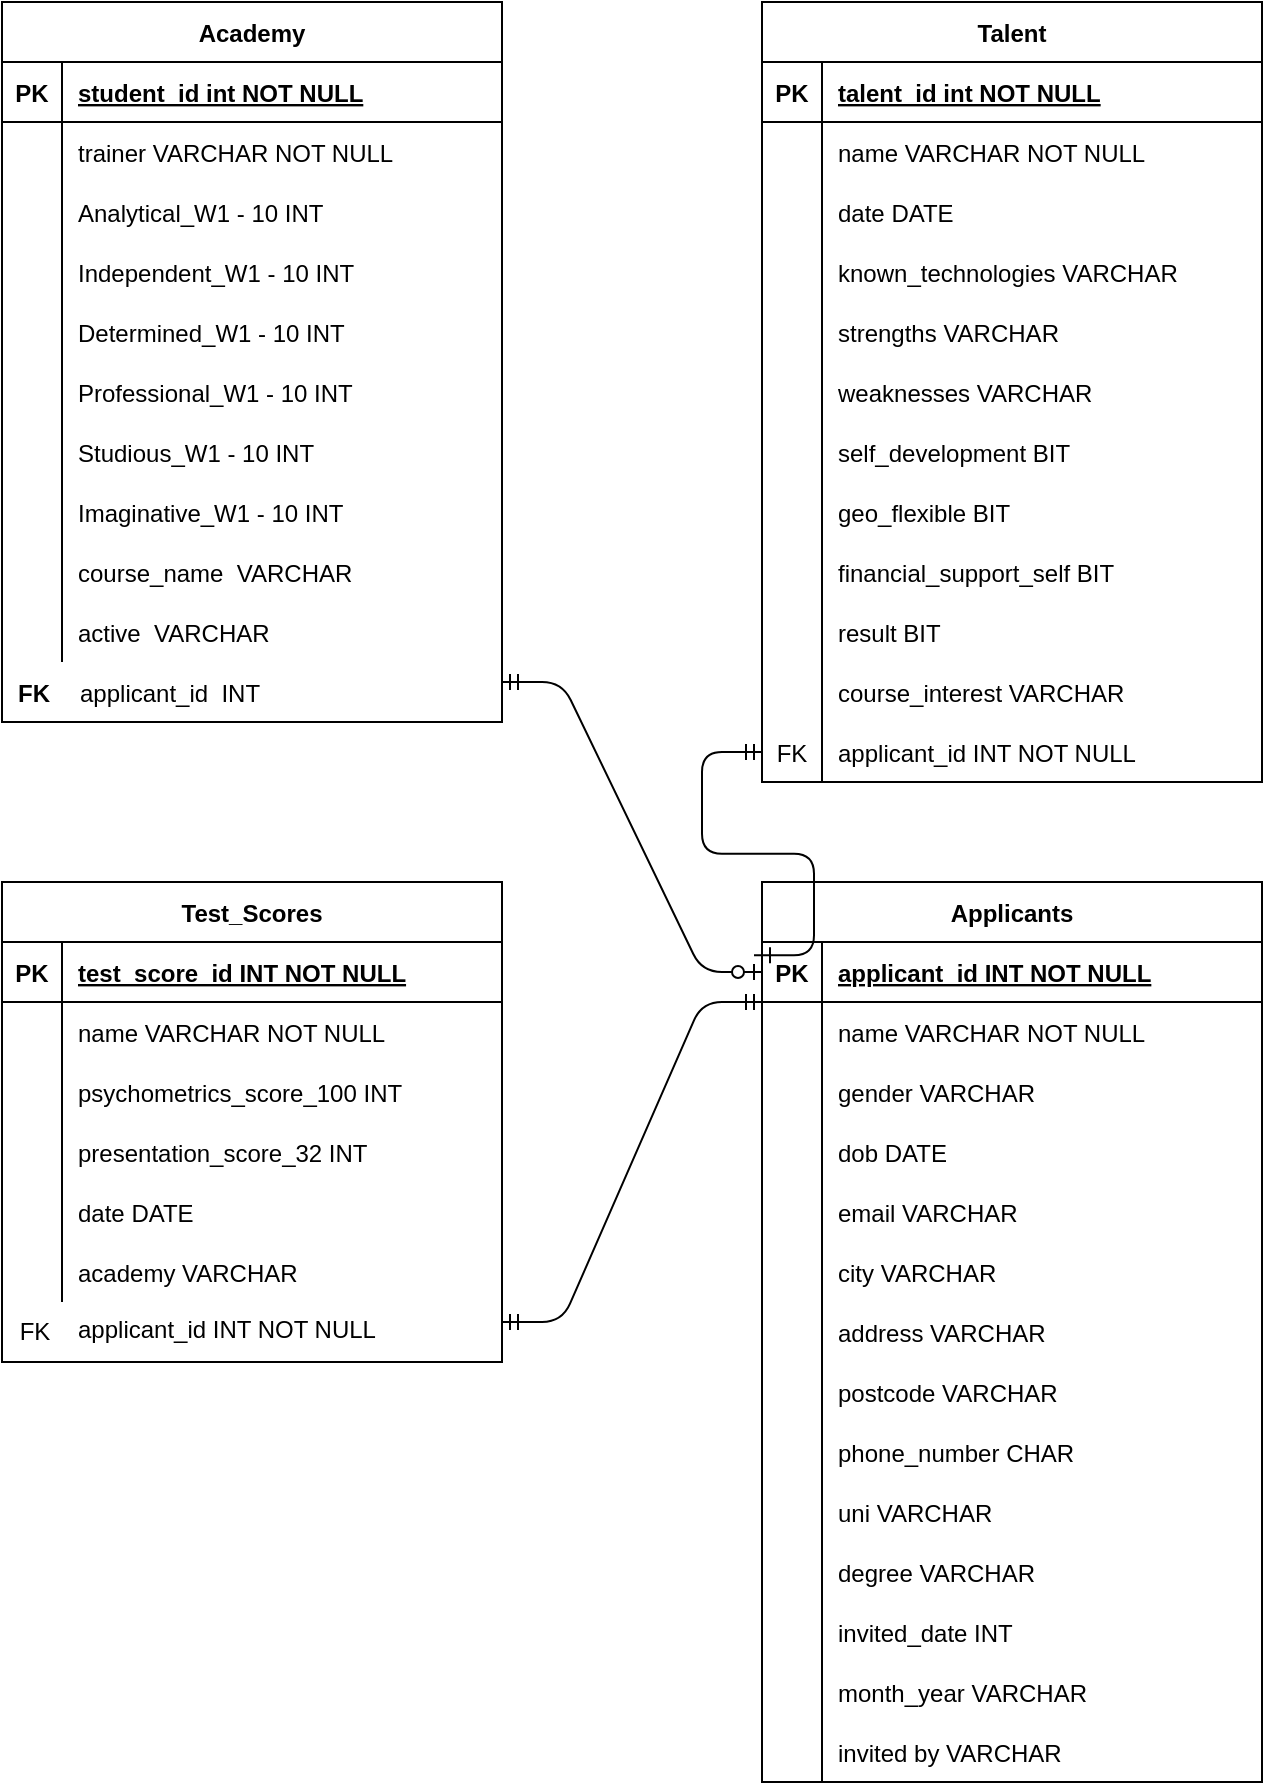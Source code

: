 <mxfile version="14.2.9" type="device"><diagram id="R2lEEEUBdFMjLlhIrx00" name="Page-1"><mxGraphModel dx="1246" dy="685" grid="1" gridSize="10" guides="1" tooltips="1" connect="1" arrows="1" fold="1" page="1" pageScale="1" pageWidth="850" pageHeight="1100" math="0" shadow="0" extFonts="Permanent Marker^https://fonts.googleapis.com/css?family=Permanent+Marker"><root><mxCell id="0"/><mxCell id="1" parent="0"/><mxCell id="CzGZ-TVtWGNqi2K9qK0h-2" value="Academy" style="shape=table;startSize=30;container=1;collapsible=1;childLayout=tableLayout;fixedRows=1;rowLines=0;fontStyle=1;align=center;resizeLast=1;" parent="1" vertex="1"><mxGeometry x="80" y="520" width="250" height="360" as="geometry"/></mxCell><mxCell id="CzGZ-TVtWGNqi2K9qK0h-3" value="" style="shape=partialRectangle;collapsible=0;dropTarget=0;pointerEvents=0;fillColor=none;points=[[0,0.5],[1,0.5]];portConstraint=eastwest;top=0;left=0;right=0;bottom=1;" parent="CzGZ-TVtWGNqi2K9qK0h-2" vertex="1"><mxGeometry y="30" width="250" height="30" as="geometry"/></mxCell><mxCell id="CzGZ-TVtWGNqi2K9qK0h-4" value="PK" style="shape=partialRectangle;overflow=hidden;connectable=0;fillColor=none;top=0;left=0;bottom=0;right=0;fontStyle=1;" parent="CzGZ-TVtWGNqi2K9qK0h-3" vertex="1"><mxGeometry width="30" height="30" as="geometry"/></mxCell><mxCell id="CzGZ-TVtWGNqi2K9qK0h-5" value="student_id int NOT NULL " style="shape=partialRectangle;overflow=hidden;connectable=0;fillColor=none;top=0;left=0;bottom=0;right=0;align=left;spacingLeft=6;fontStyle=5;" parent="CzGZ-TVtWGNqi2K9qK0h-3" vertex="1"><mxGeometry x="30" width="220" height="30" as="geometry"/></mxCell><mxCell id="CzGZ-TVtWGNqi2K9qK0h-9" value="" style="shape=partialRectangle;collapsible=0;dropTarget=0;pointerEvents=0;fillColor=none;points=[[0,0.5],[1,0.5]];portConstraint=eastwest;top=0;left=0;right=0;bottom=0;" parent="CzGZ-TVtWGNqi2K9qK0h-2" vertex="1"><mxGeometry y="60" width="250" height="30" as="geometry"/></mxCell><mxCell id="CzGZ-TVtWGNqi2K9qK0h-10" value="" style="shape=partialRectangle;overflow=hidden;connectable=0;fillColor=none;top=0;left=0;bottom=0;right=0;" parent="CzGZ-TVtWGNqi2K9qK0h-9" vertex="1"><mxGeometry width="30" height="30" as="geometry"/></mxCell><mxCell id="CzGZ-TVtWGNqi2K9qK0h-11" value="trainer VARCHAR NOT NULL" style="shape=partialRectangle;overflow=hidden;connectable=0;fillColor=none;top=0;left=0;bottom=0;right=0;align=left;spacingLeft=6;" parent="CzGZ-TVtWGNqi2K9qK0h-9" vertex="1"><mxGeometry x="30" width="220" height="30" as="geometry"/></mxCell><mxCell id="CzGZ-TVtWGNqi2K9qK0h-12" value="" style="shape=partialRectangle;collapsible=0;dropTarget=0;pointerEvents=0;fillColor=none;points=[[0,0.5],[1,0.5]];portConstraint=eastwest;top=0;left=0;right=0;bottom=0;" parent="CzGZ-TVtWGNqi2K9qK0h-2" vertex="1"><mxGeometry y="90" width="250" height="30" as="geometry"/></mxCell><mxCell id="CzGZ-TVtWGNqi2K9qK0h-13" value="" style="shape=partialRectangle;overflow=hidden;connectable=0;fillColor=none;top=0;left=0;bottom=0;right=0;" parent="CzGZ-TVtWGNqi2K9qK0h-12" vertex="1"><mxGeometry width="30" height="30" as="geometry"/></mxCell><mxCell id="CzGZ-TVtWGNqi2K9qK0h-14" value="Analytical_W1 - 10 INT " style="shape=partialRectangle;overflow=hidden;connectable=0;fillColor=none;top=0;left=0;bottom=0;right=0;align=left;spacingLeft=6;" parent="CzGZ-TVtWGNqi2K9qK0h-12" vertex="1"><mxGeometry x="30" width="220" height="30" as="geometry"/></mxCell><mxCell id="CzGZ-TVtWGNqi2K9qK0h-28" value="" style="shape=partialRectangle;collapsible=0;dropTarget=0;pointerEvents=0;fillColor=none;points=[[0,0.5],[1,0.5]];portConstraint=eastwest;top=0;left=0;right=0;bottom=0;" parent="CzGZ-TVtWGNqi2K9qK0h-2" vertex="1"><mxGeometry y="120" width="250" height="30" as="geometry"/></mxCell><mxCell id="CzGZ-TVtWGNqi2K9qK0h-29" value="" style="shape=partialRectangle;overflow=hidden;connectable=0;fillColor=none;top=0;left=0;bottom=0;right=0;" parent="CzGZ-TVtWGNqi2K9qK0h-28" vertex="1"><mxGeometry width="30" height="30" as="geometry"/></mxCell><mxCell id="CzGZ-TVtWGNqi2K9qK0h-30" value="Independent_W1 - 10 INT " style="shape=partialRectangle;overflow=hidden;connectable=0;fillColor=none;top=0;left=0;bottom=0;right=0;align=left;spacingLeft=6;" parent="CzGZ-TVtWGNqi2K9qK0h-28" vertex="1"><mxGeometry x="30" width="220" height="30" as="geometry"/></mxCell><mxCell id="CzGZ-TVtWGNqi2K9qK0h-31" value="" style="shape=partialRectangle;collapsible=0;dropTarget=0;pointerEvents=0;fillColor=none;points=[[0,0.5],[1,0.5]];portConstraint=eastwest;top=0;left=0;right=0;bottom=0;" parent="CzGZ-TVtWGNqi2K9qK0h-2" vertex="1"><mxGeometry y="150" width="250" height="30" as="geometry"/></mxCell><mxCell id="CzGZ-TVtWGNqi2K9qK0h-32" value="" style="shape=partialRectangle;overflow=hidden;connectable=0;fillColor=none;top=0;left=0;bottom=0;right=0;" parent="CzGZ-TVtWGNqi2K9qK0h-31" vertex="1"><mxGeometry width="30" height="30" as="geometry"/></mxCell><mxCell id="CzGZ-TVtWGNqi2K9qK0h-33" value="Determined_W1 - 10 INT " style="shape=partialRectangle;overflow=hidden;connectable=0;fillColor=none;top=0;left=0;bottom=0;right=0;align=left;spacingLeft=6;" parent="CzGZ-TVtWGNqi2K9qK0h-31" vertex="1"><mxGeometry x="30" width="220" height="30" as="geometry"/></mxCell><mxCell id="CzGZ-TVtWGNqi2K9qK0h-34" value="" style="shape=partialRectangle;collapsible=0;dropTarget=0;pointerEvents=0;fillColor=none;points=[[0,0.5],[1,0.5]];portConstraint=eastwest;top=0;left=0;right=0;bottom=0;" parent="CzGZ-TVtWGNqi2K9qK0h-2" vertex="1"><mxGeometry y="180" width="250" height="30" as="geometry"/></mxCell><mxCell id="CzGZ-TVtWGNqi2K9qK0h-35" value="" style="shape=partialRectangle;overflow=hidden;connectable=0;fillColor=none;top=0;left=0;bottom=0;right=0;" parent="CzGZ-TVtWGNqi2K9qK0h-34" vertex="1"><mxGeometry width="30" height="30" as="geometry"/></mxCell><mxCell id="CzGZ-TVtWGNqi2K9qK0h-36" value="Professional_W1 - 10 INT " style="shape=partialRectangle;overflow=hidden;connectable=0;fillColor=none;top=0;left=0;bottom=0;right=0;align=left;spacingLeft=6;" parent="CzGZ-TVtWGNqi2K9qK0h-34" vertex="1"><mxGeometry x="30" width="220" height="30" as="geometry"/></mxCell><mxCell id="CzGZ-TVtWGNqi2K9qK0h-37" value="" style="shape=partialRectangle;collapsible=0;dropTarget=0;pointerEvents=0;fillColor=none;points=[[0,0.5],[1,0.5]];portConstraint=eastwest;top=0;left=0;right=0;bottom=0;" parent="CzGZ-TVtWGNqi2K9qK0h-2" vertex="1"><mxGeometry y="210" width="250" height="30" as="geometry"/></mxCell><mxCell id="CzGZ-TVtWGNqi2K9qK0h-38" value="" style="shape=partialRectangle;overflow=hidden;connectable=0;fillColor=none;top=0;left=0;bottom=0;right=0;" parent="CzGZ-TVtWGNqi2K9qK0h-37" vertex="1"><mxGeometry width="30" height="30" as="geometry"/></mxCell><mxCell id="CzGZ-TVtWGNqi2K9qK0h-39" value="Studious_W1 - 10 INT " style="shape=partialRectangle;overflow=hidden;connectable=0;fillColor=none;top=0;left=0;bottom=0;right=0;align=left;spacingLeft=6;" parent="CzGZ-TVtWGNqi2K9qK0h-37" vertex="1"><mxGeometry x="30" width="220" height="30" as="geometry"/></mxCell><mxCell id="CzGZ-TVtWGNqi2K9qK0h-40" value="" style="shape=partialRectangle;collapsible=0;dropTarget=0;pointerEvents=0;fillColor=none;points=[[0,0.5],[1,0.5]];portConstraint=eastwest;top=0;left=0;right=0;bottom=0;" parent="CzGZ-TVtWGNqi2K9qK0h-2" vertex="1"><mxGeometry y="240" width="250" height="30" as="geometry"/></mxCell><mxCell id="CzGZ-TVtWGNqi2K9qK0h-41" value="" style="shape=partialRectangle;overflow=hidden;connectable=0;fillColor=none;top=0;left=0;bottom=0;right=0;" parent="CzGZ-TVtWGNqi2K9qK0h-40" vertex="1"><mxGeometry width="30" height="30" as="geometry"/></mxCell><mxCell id="CzGZ-TVtWGNqi2K9qK0h-42" value="Imaginative_W1 - 10 INT " style="shape=partialRectangle;overflow=hidden;connectable=0;fillColor=none;top=0;left=0;bottom=0;right=0;align=left;spacingLeft=6;" parent="CzGZ-TVtWGNqi2K9qK0h-40" vertex="1"><mxGeometry x="30" width="220" height="30" as="geometry"/></mxCell><mxCell id="CzGZ-TVtWGNqi2K9qK0h-43" value="" style="shape=partialRectangle;collapsible=0;dropTarget=0;pointerEvents=0;fillColor=none;points=[[0,0.5],[1,0.5]];portConstraint=eastwest;top=0;left=0;right=0;bottom=0;" parent="CzGZ-TVtWGNqi2K9qK0h-2" vertex="1"><mxGeometry y="270" width="250" height="30" as="geometry"/></mxCell><mxCell id="CzGZ-TVtWGNqi2K9qK0h-44" value="" style="shape=partialRectangle;overflow=hidden;connectable=0;fillColor=none;top=0;left=0;bottom=0;right=0;" parent="CzGZ-TVtWGNqi2K9qK0h-43" vertex="1"><mxGeometry width="30" height="30" as="geometry"/></mxCell><mxCell id="CzGZ-TVtWGNqi2K9qK0h-45" value="course_name  VARCHAR" style="shape=partialRectangle;overflow=hidden;connectable=0;fillColor=none;top=0;left=0;bottom=0;right=0;align=left;spacingLeft=6;" parent="CzGZ-TVtWGNqi2K9qK0h-43" vertex="1"><mxGeometry x="30" width="220" height="30" as="geometry"/></mxCell><mxCell id="CzGZ-TVtWGNqi2K9qK0h-82" value="" style="shape=partialRectangle;collapsible=0;dropTarget=0;pointerEvents=0;fillColor=none;points=[[0,0.5],[1,0.5]];portConstraint=eastwest;top=0;left=0;right=0;bottom=0;" parent="CzGZ-TVtWGNqi2K9qK0h-2" vertex="1"><mxGeometry y="300" width="250" height="30" as="geometry"/></mxCell><mxCell id="CzGZ-TVtWGNqi2K9qK0h-83" value="" style="shape=partialRectangle;overflow=hidden;connectable=0;fillColor=none;top=0;left=0;bottom=0;right=0;" parent="CzGZ-TVtWGNqi2K9qK0h-82" vertex="1"><mxGeometry width="30" height="30" as="geometry"/></mxCell><mxCell id="CzGZ-TVtWGNqi2K9qK0h-84" value="" style="shape=partialRectangle;overflow=hidden;connectable=0;fillColor=none;top=0;left=0;bottom=0;right=0;align=left;spacingLeft=6;" parent="CzGZ-TVtWGNqi2K9qK0h-82" vertex="1"><mxGeometry x="30" width="220" height="30" as="geometry"/></mxCell><mxCell id="CzGZ-TVtWGNqi2K9qK0h-100" value="Talent" style="shape=table;startSize=30;container=1;collapsible=1;childLayout=tableLayout;fixedRows=1;rowLines=0;fontStyle=1;align=center;resizeLast=1;" parent="1" vertex="1"><mxGeometry x="460" y="520" width="250" height="390" as="geometry"/></mxCell><mxCell id="CzGZ-TVtWGNqi2K9qK0h-101" value="" style="shape=partialRectangle;collapsible=0;dropTarget=0;pointerEvents=0;fillColor=none;points=[[0,0.5],[1,0.5]];portConstraint=eastwest;top=0;left=0;right=0;bottom=1;" parent="CzGZ-TVtWGNqi2K9qK0h-100" vertex="1"><mxGeometry y="30" width="250" height="30" as="geometry"/></mxCell><mxCell id="CzGZ-TVtWGNqi2K9qK0h-102" value="PK" style="shape=partialRectangle;overflow=hidden;connectable=0;fillColor=none;top=0;left=0;bottom=0;right=0;fontStyle=1;" parent="CzGZ-TVtWGNqi2K9qK0h-101" vertex="1"><mxGeometry width="30" height="30" as="geometry"/></mxCell><mxCell id="CzGZ-TVtWGNqi2K9qK0h-103" value="talent_id int NOT NULL " style="shape=partialRectangle;overflow=hidden;connectable=0;fillColor=none;top=0;left=0;bottom=0;right=0;align=left;spacingLeft=6;fontStyle=5;" parent="CzGZ-TVtWGNqi2K9qK0h-101" vertex="1"><mxGeometry x="30" width="220" height="30" as="geometry"/></mxCell><mxCell id="CzGZ-TVtWGNqi2K9qK0h-104" value="" style="shape=partialRectangle;collapsible=0;dropTarget=0;pointerEvents=0;fillColor=none;points=[[0,0.5],[1,0.5]];portConstraint=eastwest;top=0;left=0;right=0;bottom=0;" parent="CzGZ-TVtWGNqi2K9qK0h-100" vertex="1"><mxGeometry y="60" width="250" height="30" as="geometry"/></mxCell><mxCell id="CzGZ-TVtWGNqi2K9qK0h-105" value="" style="shape=partialRectangle;overflow=hidden;connectable=0;fillColor=none;top=0;left=0;bottom=0;right=0;" parent="CzGZ-TVtWGNqi2K9qK0h-104" vertex="1"><mxGeometry width="30" height="30" as="geometry"/></mxCell><mxCell id="CzGZ-TVtWGNqi2K9qK0h-106" value="name VARCHAR NOT NULL" style="shape=partialRectangle;overflow=hidden;connectable=0;fillColor=none;top=0;left=0;bottom=0;right=0;align=left;spacingLeft=6;" parent="CzGZ-TVtWGNqi2K9qK0h-104" vertex="1"><mxGeometry x="30" width="220" height="30" as="geometry"/></mxCell><mxCell id="CzGZ-TVtWGNqi2K9qK0h-107" value="" style="shape=partialRectangle;collapsible=0;dropTarget=0;pointerEvents=0;fillColor=none;points=[[0,0.5],[1,0.5]];portConstraint=eastwest;top=0;left=0;right=0;bottom=0;" parent="CzGZ-TVtWGNqi2K9qK0h-100" vertex="1"><mxGeometry y="90" width="250" height="30" as="geometry"/></mxCell><mxCell id="CzGZ-TVtWGNqi2K9qK0h-108" value="" style="shape=partialRectangle;overflow=hidden;connectable=0;fillColor=none;top=0;left=0;bottom=0;right=0;" parent="CzGZ-TVtWGNqi2K9qK0h-107" vertex="1"><mxGeometry width="30" height="30" as="geometry"/></mxCell><mxCell id="CzGZ-TVtWGNqi2K9qK0h-109" value="date DATE" style="shape=partialRectangle;overflow=hidden;connectable=0;fillColor=none;top=0;left=0;bottom=0;right=0;align=left;spacingLeft=6;" parent="CzGZ-TVtWGNqi2K9qK0h-107" vertex="1"><mxGeometry x="30" width="220" height="30" as="geometry"/></mxCell><mxCell id="CzGZ-TVtWGNqi2K9qK0h-110" value="" style="shape=partialRectangle;collapsible=0;dropTarget=0;pointerEvents=0;fillColor=none;points=[[0,0.5],[1,0.5]];portConstraint=eastwest;top=0;left=0;right=0;bottom=0;" parent="CzGZ-TVtWGNqi2K9qK0h-100" vertex="1"><mxGeometry y="120" width="250" height="30" as="geometry"/></mxCell><mxCell id="CzGZ-TVtWGNqi2K9qK0h-111" value="" style="shape=partialRectangle;overflow=hidden;connectable=0;fillColor=none;top=0;left=0;bottom=0;right=0;" parent="CzGZ-TVtWGNqi2K9qK0h-110" vertex="1"><mxGeometry width="30" height="30" as="geometry"/></mxCell><mxCell id="CzGZ-TVtWGNqi2K9qK0h-112" value="known_technologies VARCHAR" style="shape=partialRectangle;overflow=hidden;connectable=0;fillColor=none;top=0;left=0;bottom=0;right=0;align=left;spacingLeft=6;" parent="CzGZ-TVtWGNqi2K9qK0h-110" vertex="1"><mxGeometry x="30" width="220" height="30" as="geometry"/></mxCell><mxCell id="CzGZ-TVtWGNqi2K9qK0h-113" value="" style="shape=partialRectangle;collapsible=0;dropTarget=0;pointerEvents=0;fillColor=none;points=[[0,0.5],[1,0.5]];portConstraint=eastwest;top=0;left=0;right=0;bottom=0;" parent="CzGZ-TVtWGNqi2K9qK0h-100" vertex="1"><mxGeometry y="150" width="250" height="30" as="geometry"/></mxCell><mxCell id="CzGZ-TVtWGNqi2K9qK0h-114" value="" style="shape=partialRectangle;overflow=hidden;connectable=0;fillColor=none;top=0;left=0;bottom=0;right=0;" parent="CzGZ-TVtWGNqi2K9qK0h-113" vertex="1"><mxGeometry width="30" height="30" as="geometry"/></mxCell><mxCell id="CzGZ-TVtWGNqi2K9qK0h-115" value="strengths VARCHAR" style="shape=partialRectangle;overflow=hidden;connectable=0;fillColor=none;top=0;left=0;bottom=0;right=0;align=left;spacingLeft=6;" parent="CzGZ-TVtWGNqi2K9qK0h-113" vertex="1"><mxGeometry x="30" width="220" height="30" as="geometry"/></mxCell><mxCell id="CzGZ-TVtWGNqi2K9qK0h-116" value="" style="shape=partialRectangle;collapsible=0;dropTarget=0;pointerEvents=0;fillColor=none;points=[[0,0.5],[1,0.5]];portConstraint=eastwest;top=0;left=0;right=0;bottom=0;" parent="CzGZ-TVtWGNqi2K9qK0h-100" vertex="1"><mxGeometry y="180" width="250" height="30" as="geometry"/></mxCell><mxCell id="CzGZ-TVtWGNqi2K9qK0h-117" value="" style="shape=partialRectangle;overflow=hidden;connectable=0;fillColor=none;top=0;left=0;bottom=0;right=0;" parent="CzGZ-TVtWGNqi2K9qK0h-116" vertex="1"><mxGeometry width="30" height="30" as="geometry"/></mxCell><mxCell id="CzGZ-TVtWGNqi2K9qK0h-118" value="weaknesses VARCHAR" style="shape=partialRectangle;overflow=hidden;connectable=0;fillColor=none;top=0;left=0;bottom=0;right=0;align=left;spacingLeft=6;" parent="CzGZ-TVtWGNqi2K9qK0h-116" vertex="1"><mxGeometry x="30" width="220" height="30" as="geometry"/></mxCell><mxCell id="CzGZ-TVtWGNqi2K9qK0h-119" value="" style="shape=partialRectangle;collapsible=0;dropTarget=0;pointerEvents=0;fillColor=none;points=[[0,0.5],[1,0.5]];portConstraint=eastwest;top=0;left=0;right=0;bottom=0;" parent="CzGZ-TVtWGNqi2K9qK0h-100" vertex="1"><mxGeometry y="210" width="250" height="30" as="geometry"/></mxCell><mxCell id="CzGZ-TVtWGNqi2K9qK0h-120" value="" style="shape=partialRectangle;overflow=hidden;connectable=0;fillColor=none;top=0;left=0;bottom=0;right=0;" parent="CzGZ-TVtWGNqi2K9qK0h-119" vertex="1"><mxGeometry width="30" height="30" as="geometry"/></mxCell><mxCell id="CzGZ-TVtWGNqi2K9qK0h-121" value="self_development BIT" style="shape=partialRectangle;overflow=hidden;connectable=0;fillColor=none;top=0;left=0;bottom=0;right=0;align=left;spacingLeft=6;" parent="CzGZ-TVtWGNqi2K9qK0h-119" vertex="1"><mxGeometry x="30" width="220" height="30" as="geometry"/></mxCell><mxCell id="CzGZ-TVtWGNqi2K9qK0h-122" value="" style="shape=partialRectangle;collapsible=0;dropTarget=0;pointerEvents=0;fillColor=none;points=[[0,0.5],[1,0.5]];portConstraint=eastwest;top=0;left=0;right=0;bottom=0;" parent="CzGZ-TVtWGNqi2K9qK0h-100" vertex="1"><mxGeometry y="240" width="250" height="30" as="geometry"/></mxCell><mxCell id="CzGZ-TVtWGNqi2K9qK0h-123" value="" style="shape=partialRectangle;overflow=hidden;connectable=0;fillColor=none;top=0;left=0;bottom=0;right=0;" parent="CzGZ-TVtWGNqi2K9qK0h-122" vertex="1"><mxGeometry width="30" height="30" as="geometry"/></mxCell><mxCell id="CzGZ-TVtWGNqi2K9qK0h-124" value="geo_flexible BIT" style="shape=partialRectangle;overflow=hidden;connectable=0;fillColor=none;top=0;left=0;bottom=0;right=0;align=left;spacingLeft=6;" parent="CzGZ-TVtWGNqi2K9qK0h-122" vertex="1"><mxGeometry x="30" width="220" height="30" as="geometry"/></mxCell><mxCell id="CzGZ-TVtWGNqi2K9qK0h-125" value="" style="shape=partialRectangle;collapsible=0;dropTarget=0;pointerEvents=0;fillColor=none;points=[[0,0.5],[1,0.5]];portConstraint=eastwest;top=0;left=0;right=0;bottom=0;" parent="CzGZ-TVtWGNqi2K9qK0h-100" vertex="1"><mxGeometry y="270" width="250" height="30" as="geometry"/></mxCell><mxCell id="CzGZ-TVtWGNqi2K9qK0h-126" value="" style="shape=partialRectangle;overflow=hidden;connectable=0;fillColor=none;top=0;left=0;bottom=0;right=0;" parent="CzGZ-TVtWGNqi2K9qK0h-125" vertex="1"><mxGeometry width="30" height="30" as="geometry"/></mxCell><mxCell id="CzGZ-TVtWGNqi2K9qK0h-127" value="financial_support_self BIT" style="shape=partialRectangle;overflow=hidden;connectable=0;fillColor=none;top=0;left=0;bottom=0;right=0;align=left;spacingLeft=6;" parent="CzGZ-TVtWGNqi2K9qK0h-125" vertex="1"><mxGeometry x="30" width="220" height="30" as="geometry"/></mxCell><mxCell id="CzGZ-TVtWGNqi2K9qK0h-128" value="" style="shape=partialRectangle;collapsible=0;dropTarget=0;pointerEvents=0;fillColor=none;points=[[0,0.5],[1,0.5]];portConstraint=eastwest;top=0;left=0;right=0;bottom=0;" parent="CzGZ-TVtWGNqi2K9qK0h-100" vertex="1"><mxGeometry y="300" width="250" height="30" as="geometry"/></mxCell><mxCell id="CzGZ-TVtWGNqi2K9qK0h-129" value="" style="shape=partialRectangle;overflow=hidden;connectable=0;fillColor=none;top=0;left=0;bottom=0;right=0;" parent="CzGZ-TVtWGNqi2K9qK0h-128" vertex="1"><mxGeometry width="30" height="30" as="geometry"/></mxCell><mxCell id="CzGZ-TVtWGNqi2K9qK0h-130" value="result BIT" style="shape=partialRectangle;overflow=hidden;connectable=0;fillColor=none;top=0;left=0;bottom=0;right=0;align=left;spacingLeft=6;" parent="CzGZ-TVtWGNqi2K9qK0h-128" vertex="1"><mxGeometry x="30" width="220" height="30" as="geometry"/></mxCell><mxCell id="CzGZ-TVtWGNqi2K9qK0h-131" value="" style="shape=partialRectangle;collapsible=0;dropTarget=0;pointerEvents=0;fillColor=none;points=[[0,0.5],[1,0.5]];portConstraint=eastwest;top=0;left=0;right=0;bottom=0;" parent="CzGZ-TVtWGNqi2K9qK0h-100" vertex="1"><mxGeometry y="330" width="250" height="30" as="geometry"/></mxCell><mxCell id="CzGZ-TVtWGNqi2K9qK0h-132" value="" style="shape=partialRectangle;overflow=hidden;connectable=0;fillColor=none;top=0;left=0;bottom=0;right=0;" parent="CzGZ-TVtWGNqi2K9qK0h-131" vertex="1"><mxGeometry width="30" height="30" as="geometry"/></mxCell><mxCell id="CzGZ-TVtWGNqi2K9qK0h-133" value="course_interest VARCHAR" style="shape=partialRectangle;overflow=hidden;connectable=0;fillColor=none;top=0;left=0;bottom=0;right=0;align=left;spacingLeft=6;" parent="CzGZ-TVtWGNqi2K9qK0h-131" vertex="1"><mxGeometry x="30" width="220" height="30" as="geometry"/></mxCell><mxCell id="CzGZ-TVtWGNqi2K9qK0h-134" value="" style="shape=partialRectangle;collapsible=0;dropTarget=0;pointerEvents=0;fillColor=none;points=[[0,0.5],[1,0.5]];portConstraint=eastwest;top=0;left=0;right=0;bottom=0;" parent="CzGZ-TVtWGNqi2K9qK0h-100" vertex="1"><mxGeometry y="360" width="250" height="30" as="geometry"/></mxCell><mxCell id="CzGZ-TVtWGNqi2K9qK0h-135" value="FK" style="shape=partialRectangle;overflow=hidden;connectable=0;fillColor=none;top=0;left=0;bottom=0;right=0;" parent="CzGZ-TVtWGNqi2K9qK0h-134" vertex="1"><mxGeometry width="30" height="30" as="geometry"/></mxCell><mxCell id="CzGZ-TVtWGNqi2K9qK0h-136" value="applicant_id INT NOT NULL" style="shape=partialRectangle;overflow=hidden;connectable=0;fillColor=none;top=0;left=0;bottom=0;right=0;align=left;spacingLeft=6;" parent="CzGZ-TVtWGNqi2K9qK0h-134" vertex="1"><mxGeometry x="30" width="220" height="30" as="geometry"/></mxCell><mxCell id="CzGZ-TVtWGNqi2K9qK0h-288" value="" style="edgeStyle=entityRelationEdgeStyle;fontSize=12;html=1;endArrow=ERzeroToOne;startArrow=ERmandOne;entryX=0;entryY=0.5;entryDx=0;entryDy=0;" parent="1" target="tJESu0Mz9xj6QvoyU_Xe-2" edge="1"><mxGeometry width="100" height="100" relative="1" as="geometry"><mxPoint x="330" y="860" as="sourcePoint"/><mxPoint x="450" y="570" as="targetPoint"/></mxGeometry></mxCell><mxCell id="tJESu0Mz9xj6QvoyU_Xe-1" value="Applicants" style="shape=table;startSize=30;container=1;collapsible=1;childLayout=tableLayout;fixedRows=1;rowLines=0;fontStyle=1;align=center;resizeLast=1;" parent="1" vertex="1"><mxGeometry x="460" y="960" width="250" height="450" as="geometry"/></mxCell><mxCell id="tJESu0Mz9xj6QvoyU_Xe-2" value="" style="shape=partialRectangle;collapsible=0;dropTarget=0;pointerEvents=0;fillColor=none;points=[[0,0.5],[1,0.5]];portConstraint=eastwest;top=0;left=0;right=0;bottom=1;" parent="tJESu0Mz9xj6QvoyU_Xe-1" vertex="1"><mxGeometry y="30" width="250" height="30" as="geometry"/></mxCell><mxCell id="tJESu0Mz9xj6QvoyU_Xe-3" value="PK" style="shape=partialRectangle;overflow=hidden;connectable=0;fillColor=none;top=0;left=0;bottom=0;right=0;fontStyle=1;" parent="tJESu0Mz9xj6QvoyU_Xe-2" vertex="1"><mxGeometry width="30" height="30" as="geometry"/></mxCell><mxCell id="tJESu0Mz9xj6QvoyU_Xe-4" value="applicant_id INT NOT NULL " style="shape=partialRectangle;overflow=hidden;connectable=0;fillColor=none;top=0;left=0;bottom=0;right=0;align=left;spacingLeft=6;fontStyle=5;" parent="tJESu0Mz9xj6QvoyU_Xe-2" vertex="1"><mxGeometry x="30" width="220" height="30" as="geometry"/></mxCell><mxCell id="tJESu0Mz9xj6QvoyU_Xe-5" value="" style="shape=partialRectangle;collapsible=0;dropTarget=0;pointerEvents=0;fillColor=none;points=[[0,0.5],[1,0.5]];portConstraint=eastwest;top=0;left=0;right=0;bottom=0;" parent="tJESu0Mz9xj6QvoyU_Xe-1" vertex="1"><mxGeometry y="60" width="250" height="30" as="geometry"/></mxCell><mxCell id="tJESu0Mz9xj6QvoyU_Xe-6" value="" style="shape=partialRectangle;overflow=hidden;connectable=0;fillColor=none;top=0;left=0;bottom=0;right=0;" parent="tJESu0Mz9xj6QvoyU_Xe-5" vertex="1"><mxGeometry width="30" height="30" as="geometry"/></mxCell><mxCell id="tJESu0Mz9xj6QvoyU_Xe-7" value="name VARCHAR NOT NULL" style="shape=partialRectangle;overflow=hidden;connectable=0;fillColor=none;top=0;left=0;bottom=0;right=0;align=left;spacingLeft=6;" parent="tJESu0Mz9xj6QvoyU_Xe-5" vertex="1"><mxGeometry x="30" width="220" height="30" as="geometry"/></mxCell><mxCell id="tJESu0Mz9xj6QvoyU_Xe-8" value="" style="shape=partialRectangle;collapsible=0;dropTarget=0;pointerEvents=0;fillColor=none;points=[[0,0.5],[1,0.5]];portConstraint=eastwest;top=0;left=0;right=0;bottom=0;" parent="tJESu0Mz9xj6QvoyU_Xe-1" vertex="1"><mxGeometry y="90" width="250" height="30" as="geometry"/></mxCell><mxCell id="tJESu0Mz9xj6QvoyU_Xe-9" value="" style="shape=partialRectangle;overflow=hidden;connectable=0;fillColor=none;top=0;left=0;bottom=0;right=0;" parent="tJESu0Mz9xj6QvoyU_Xe-8" vertex="1"><mxGeometry width="30" height="30" as="geometry"/></mxCell><mxCell id="tJESu0Mz9xj6QvoyU_Xe-10" value="gender VARCHAR" style="shape=partialRectangle;overflow=hidden;connectable=0;fillColor=none;top=0;left=0;bottom=0;right=0;align=left;spacingLeft=6;" parent="tJESu0Mz9xj6QvoyU_Xe-8" vertex="1"><mxGeometry x="30" width="220" height="30" as="geometry"/></mxCell><mxCell id="tJESu0Mz9xj6QvoyU_Xe-11" value="" style="shape=partialRectangle;collapsible=0;dropTarget=0;pointerEvents=0;fillColor=none;points=[[0,0.5],[1,0.5]];portConstraint=eastwest;top=0;left=0;right=0;bottom=0;" parent="tJESu0Mz9xj6QvoyU_Xe-1" vertex="1"><mxGeometry y="120" width="250" height="30" as="geometry"/></mxCell><mxCell id="tJESu0Mz9xj6QvoyU_Xe-12" value="" style="shape=partialRectangle;overflow=hidden;connectable=0;fillColor=none;top=0;left=0;bottom=0;right=0;" parent="tJESu0Mz9xj6QvoyU_Xe-11" vertex="1"><mxGeometry width="30" height="30" as="geometry"/></mxCell><mxCell id="tJESu0Mz9xj6QvoyU_Xe-13" value="dob DATE" style="shape=partialRectangle;overflow=hidden;connectable=0;fillColor=none;top=0;left=0;bottom=0;right=0;align=left;spacingLeft=6;" parent="tJESu0Mz9xj6QvoyU_Xe-11" vertex="1"><mxGeometry x="30" width="220" height="30" as="geometry"/></mxCell><mxCell id="tJESu0Mz9xj6QvoyU_Xe-14" value="" style="shape=partialRectangle;collapsible=0;dropTarget=0;pointerEvents=0;fillColor=none;points=[[0,0.5],[1,0.5]];portConstraint=eastwest;top=0;left=0;right=0;bottom=0;" parent="tJESu0Mz9xj6QvoyU_Xe-1" vertex="1"><mxGeometry y="150" width="250" height="30" as="geometry"/></mxCell><mxCell id="tJESu0Mz9xj6QvoyU_Xe-15" value="" style="shape=partialRectangle;overflow=hidden;connectable=0;fillColor=none;top=0;left=0;bottom=0;right=0;" parent="tJESu0Mz9xj6QvoyU_Xe-14" vertex="1"><mxGeometry width="30" height="30" as="geometry"/></mxCell><mxCell id="tJESu0Mz9xj6QvoyU_Xe-16" value="email VARCHAR" style="shape=partialRectangle;overflow=hidden;connectable=0;fillColor=none;top=0;left=0;bottom=0;right=0;align=left;spacingLeft=6;" parent="tJESu0Mz9xj6QvoyU_Xe-14" vertex="1"><mxGeometry x="30" width="220" height="30" as="geometry"/></mxCell><mxCell id="tJESu0Mz9xj6QvoyU_Xe-17" value="" style="shape=partialRectangle;collapsible=0;dropTarget=0;pointerEvents=0;fillColor=none;points=[[0,0.5],[1,0.5]];portConstraint=eastwest;top=0;left=0;right=0;bottom=0;" parent="tJESu0Mz9xj6QvoyU_Xe-1" vertex="1"><mxGeometry y="180" width="250" height="30" as="geometry"/></mxCell><mxCell id="tJESu0Mz9xj6QvoyU_Xe-18" value="" style="shape=partialRectangle;overflow=hidden;connectable=0;fillColor=none;top=0;left=0;bottom=0;right=0;" parent="tJESu0Mz9xj6QvoyU_Xe-17" vertex="1"><mxGeometry width="30" height="30" as="geometry"/></mxCell><mxCell id="tJESu0Mz9xj6QvoyU_Xe-19" value="city VARCHAR" style="shape=partialRectangle;overflow=hidden;connectable=0;fillColor=none;top=0;left=0;bottom=0;right=0;align=left;spacingLeft=6;" parent="tJESu0Mz9xj6QvoyU_Xe-17" vertex="1"><mxGeometry x="30" width="220" height="30" as="geometry"/></mxCell><mxCell id="tJESu0Mz9xj6QvoyU_Xe-20" value="" style="shape=partialRectangle;collapsible=0;dropTarget=0;pointerEvents=0;fillColor=none;points=[[0,0.5],[1,0.5]];portConstraint=eastwest;top=0;left=0;right=0;bottom=0;" parent="tJESu0Mz9xj6QvoyU_Xe-1" vertex="1"><mxGeometry y="210" width="250" height="30" as="geometry"/></mxCell><mxCell id="tJESu0Mz9xj6QvoyU_Xe-21" value="" style="shape=partialRectangle;overflow=hidden;connectable=0;fillColor=none;top=0;left=0;bottom=0;right=0;" parent="tJESu0Mz9xj6QvoyU_Xe-20" vertex="1"><mxGeometry width="30" height="30" as="geometry"/></mxCell><mxCell id="tJESu0Mz9xj6QvoyU_Xe-22" value="address VARCHAR" style="shape=partialRectangle;overflow=hidden;connectable=0;fillColor=none;top=0;left=0;bottom=0;right=0;align=left;spacingLeft=6;" parent="tJESu0Mz9xj6QvoyU_Xe-20" vertex="1"><mxGeometry x="30" width="220" height="30" as="geometry"/></mxCell><mxCell id="tJESu0Mz9xj6QvoyU_Xe-23" value="" style="shape=partialRectangle;collapsible=0;dropTarget=0;pointerEvents=0;fillColor=none;points=[[0,0.5],[1,0.5]];portConstraint=eastwest;top=0;left=0;right=0;bottom=0;" parent="tJESu0Mz9xj6QvoyU_Xe-1" vertex="1"><mxGeometry y="240" width="250" height="30" as="geometry"/></mxCell><mxCell id="tJESu0Mz9xj6QvoyU_Xe-24" value="" style="shape=partialRectangle;overflow=hidden;connectable=0;fillColor=none;top=0;left=0;bottom=0;right=0;" parent="tJESu0Mz9xj6QvoyU_Xe-23" vertex="1"><mxGeometry width="30" height="30" as="geometry"/></mxCell><mxCell id="tJESu0Mz9xj6QvoyU_Xe-25" value="postcode VARCHAR" style="shape=partialRectangle;overflow=hidden;connectable=0;fillColor=none;top=0;left=0;bottom=0;right=0;align=left;spacingLeft=6;" parent="tJESu0Mz9xj6QvoyU_Xe-23" vertex="1"><mxGeometry x="30" width="220" height="30" as="geometry"/></mxCell><mxCell id="tJESu0Mz9xj6QvoyU_Xe-26" value="" style="shape=partialRectangle;collapsible=0;dropTarget=0;pointerEvents=0;fillColor=none;points=[[0,0.5],[1,0.5]];portConstraint=eastwest;top=0;left=0;right=0;bottom=0;" parent="tJESu0Mz9xj6QvoyU_Xe-1" vertex="1"><mxGeometry y="270" width="250" height="30" as="geometry"/></mxCell><mxCell id="tJESu0Mz9xj6QvoyU_Xe-27" value="" style="shape=partialRectangle;overflow=hidden;connectable=0;fillColor=none;top=0;left=0;bottom=0;right=0;" parent="tJESu0Mz9xj6QvoyU_Xe-26" vertex="1"><mxGeometry width="30" height="30" as="geometry"/></mxCell><mxCell id="tJESu0Mz9xj6QvoyU_Xe-28" value="phone_number CHAR" style="shape=partialRectangle;overflow=hidden;connectable=0;fillColor=none;top=0;left=0;bottom=0;right=0;align=left;spacingLeft=6;" parent="tJESu0Mz9xj6QvoyU_Xe-26" vertex="1"><mxGeometry x="30" width="220" height="30" as="geometry"/></mxCell><mxCell id="tJESu0Mz9xj6QvoyU_Xe-29" value="" style="shape=partialRectangle;collapsible=0;dropTarget=0;pointerEvents=0;fillColor=none;points=[[0,0.5],[1,0.5]];portConstraint=eastwest;top=0;left=0;right=0;bottom=0;" parent="tJESu0Mz9xj6QvoyU_Xe-1" vertex="1"><mxGeometry y="300" width="250" height="30" as="geometry"/></mxCell><mxCell id="tJESu0Mz9xj6QvoyU_Xe-30" value="" style="shape=partialRectangle;overflow=hidden;connectable=0;fillColor=none;top=0;left=0;bottom=0;right=0;" parent="tJESu0Mz9xj6QvoyU_Xe-29" vertex="1"><mxGeometry width="30" height="30" as="geometry"/></mxCell><mxCell id="tJESu0Mz9xj6QvoyU_Xe-31" value="uni VARCHAR" style="shape=partialRectangle;overflow=hidden;connectable=0;fillColor=none;top=0;left=0;bottom=0;right=0;align=left;spacingLeft=6;" parent="tJESu0Mz9xj6QvoyU_Xe-29" vertex="1"><mxGeometry x="30" width="220" height="30" as="geometry"/></mxCell><mxCell id="tJESu0Mz9xj6QvoyU_Xe-32" value="" style="shape=partialRectangle;collapsible=0;dropTarget=0;pointerEvents=0;fillColor=none;points=[[0,0.5],[1,0.5]];portConstraint=eastwest;top=0;left=0;right=0;bottom=0;" parent="tJESu0Mz9xj6QvoyU_Xe-1" vertex="1"><mxGeometry y="330" width="250" height="30" as="geometry"/></mxCell><mxCell id="tJESu0Mz9xj6QvoyU_Xe-33" value="" style="shape=partialRectangle;overflow=hidden;connectable=0;fillColor=none;top=0;left=0;bottom=0;right=0;" parent="tJESu0Mz9xj6QvoyU_Xe-32" vertex="1"><mxGeometry width="30" height="30" as="geometry"/></mxCell><mxCell id="tJESu0Mz9xj6QvoyU_Xe-34" value="degree VARCHAR" style="shape=partialRectangle;overflow=hidden;connectable=0;fillColor=none;top=0;left=0;bottom=0;right=0;align=left;spacingLeft=6;" parent="tJESu0Mz9xj6QvoyU_Xe-32" vertex="1"><mxGeometry x="30" width="220" height="30" as="geometry"/></mxCell><mxCell id="tJESu0Mz9xj6QvoyU_Xe-35" value="" style="shape=partialRectangle;collapsible=0;dropTarget=0;pointerEvents=0;fillColor=none;points=[[0,0.5],[1,0.5]];portConstraint=eastwest;top=0;left=0;right=0;bottom=0;" parent="tJESu0Mz9xj6QvoyU_Xe-1" vertex="1"><mxGeometry y="360" width="250" height="30" as="geometry"/></mxCell><mxCell id="tJESu0Mz9xj6QvoyU_Xe-36" value="" style="shape=partialRectangle;overflow=hidden;connectable=0;fillColor=none;top=0;left=0;bottom=0;right=0;" parent="tJESu0Mz9xj6QvoyU_Xe-35" vertex="1"><mxGeometry width="30" height="30" as="geometry"/></mxCell><mxCell id="tJESu0Mz9xj6QvoyU_Xe-37" value="invited_date INT" style="shape=partialRectangle;overflow=hidden;connectable=0;fillColor=none;top=0;left=0;bottom=0;right=0;align=left;spacingLeft=6;" parent="tJESu0Mz9xj6QvoyU_Xe-35" vertex="1"><mxGeometry x="30" width="220" height="30" as="geometry"/></mxCell><mxCell id="tJESu0Mz9xj6QvoyU_Xe-38" value="" style="shape=partialRectangle;collapsible=0;dropTarget=0;pointerEvents=0;fillColor=none;points=[[0,0.5],[1,0.5]];portConstraint=eastwest;top=0;left=0;right=0;bottom=0;" parent="tJESu0Mz9xj6QvoyU_Xe-1" vertex="1"><mxGeometry y="390" width="250" height="30" as="geometry"/></mxCell><mxCell id="tJESu0Mz9xj6QvoyU_Xe-39" value="" style="shape=partialRectangle;overflow=hidden;connectable=0;fillColor=none;top=0;left=0;bottom=0;right=0;" parent="tJESu0Mz9xj6QvoyU_Xe-38" vertex="1"><mxGeometry width="30" height="30" as="geometry"/></mxCell><mxCell id="tJESu0Mz9xj6QvoyU_Xe-40" value="month_year VARCHAR " style="shape=partialRectangle;overflow=hidden;connectable=0;fillColor=none;top=0;left=0;bottom=0;right=0;align=left;spacingLeft=6;" parent="tJESu0Mz9xj6QvoyU_Xe-38" vertex="1"><mxGeometry x="30" width="220" height="30" as="geometry"/></mxCell><mxCell id="tJESu0Mz9xj6QvoyU_Xe-78" value="" style="shape=partialRectangle;collapsible=0;dropTarget=0;pointerEvents=0;fillColor=none;points=[[0,0.5],[1,0.5]];portConstraint=eastwest;top=0;left=0;right=0;bottom=0;" parent="tJESu0Mz9xj6QvoyU_Xe-1" vertex="1"><mxGeometry y="420" width="250" height="30" as="geometry"/></mxCell><mxCell id="tJESu0Mz9xj6QvoyU_Xe-79" value="" style="shape=partialRectangle;overflow=hidden;connectable=0;fillColor=none;top=0;left=0;bottom=0;right=0;" parent="tJESu0Mz9xj6QvoyU_Xe-78" vertex="1"><mxGeometry width="30" height="30" as="geometry"/></mxCell><mxCell id="tJESu0Mz9xj6QvoyU_Xe-80" value="invited by VARCHAR" style="shape=partialRectangle;overflow=hidden;connectable=0;fillColor=none;top=0;left=0;bottom=0;right=0;align=left;spacingLeft=6;" parent="tJESu0Mz9xj6QvoyU_Xe-78" vertex="1"><mxGeometry x="30" width="220" height="30" as="geometry"/></mxCell><mxCell id="tJESu0Mz9xj6QvoyU_Xe-81" value="Test_Scores" style="shape=table;startSize=30;container=1;collapsible=1;childLayout=tableLayout;fixedRows=1;rowLines=0;fontStyle=1;align=center;resizeLast=1;" parent="1" vertex="1"><mxGeometry x="80" y="960" width="250" height="240" as="geometry"/></mxCell><mxCell id="tJESu0Mz9xj6QvoyU_Xe-82" value="" style="shape=partialRectangle;collapsible=0;dropTarget=0;pointerEvents=0;fillColor=none;points=[[0,0.5],[1,0.5]];portConstraint=eastwest;top=0;left=0;right=0;bottom=1;" parent="tJESu0Mz9xj6QvoyU_Xe-81" vertex="1"><mxGeometry y="30" width="250" height="30" as="geometry"/></mxCell><mxCell id="tJESu0Mz9xj6QvoyU_Xe-83" value="PK" style="shape=partialRectangle;overflow=hidden;connectable=0;fillColor=none;top=0;left=0;bottom=0;right=0;fontStyle=1;" parent="tJESu0Mz9xj6QvoyU_Xe-82" vertex="1"><mxGeometry width="30" height="30" as="geometry"/></mxCell><mxCell id="tJESu0Mz9xj6QvoyU_Xe-84" value="test_score_id INT NOT NULL " style="shape=partialRectangle;overflow=hidden;connectable=0;fillColor=none;top=0;left=0;bottom=0;right=0;align=left;spacingLeft=6;fontStyle=5;" parent="tJESu0Mz9xj6QvoyU_Xe-82" vertex="1"><mxGeometry x="30" width="220" height="30" as="geometry"/></mxCell><mxCell id="tJESu0Mz9xj6QvoyU_Xe-85" value="" style="shape=partialRectangle;collapsible=0;dropTarget=0;pointerEvents=0;fillColor=none;points=[[0,0.5],[1,0.5]];portConstraint=eastwest;top=0;left=0;right=0;bottom=0;" parent="tJESu0Mz9xj6QvoyU_Xe-81" vertex="1"><mxGeometry y="60" width="250" height="30" as="geometry"/></mxCell><mxCell id="tJESu0Mz9xj6QvoyU_Xe-86" value="" style="shape=partialRectangle;overflow=hidden;connectable=0;fillColor=none;top=0;left=0;bottom=0;right=0;" parent="tJESu0Mz9xj6QvoyU_Xe-85" vertex="1"><mxGeometry width="30" height="30" as="geometry"/></mxCell><mxCell id="tJESu0Mz9xj6QvoyU_Xe-87" value="name VARCHAR NOT NULL" style="shape=partialRectangle;overflow=hidden;connectable=0;fillColor=none;top=0;left=0;bottom=0;right=0;align=left;spacingLeft=6;" parent="tJESu0Mz9xj6QvoyU_Xe-85" vertex="1"><mxGeometry x="30" width="220" height="30" as="geometry"/></mxCell><mxCell id="tJESu0Mz9xj6QvoyU_Xe-88" value="" style="shape=partialRectangle;collapsible=0;dropTarget=0;pointerEvents=0;fillColor=none;points=[[0,0.5],[1,0.5]];portConstraint=eastwest;top=0;left=0;right=0;bottom=0;" parent="tJESu0Mz9xj6QvoyU_Xe-81" vertex="1"><mxGeometry y="90" width="250" height="30" as="geometry"/></mxCell><mxCell id="tJESu0Mz9xj6QvoyU_Xe-89" value="" style="shape=partialRectangle;overflow=hidden;connectable=0;fillColor=none;top=0;left=0;bottom=0;right=0;" parent="tJESu0Mz9xj6QvoyU_Xe-88" vertex="1"><mxGeometry width="30" height="30" as="geometry"/></mxCell><mxCell id="tJESu0Mz9xj6QvoyU_Xe-90" value="psychometrics_score_100 INT" style="shape=partialRectangle;overflow=hidden;connectable=0;fillColor=none;top=0;left=0;bottom=0;right=0;align=left;spacingLeft=6;" parent="tJESu0Mz9xj6QvoyU_Xe-88" vertex="1"><mxGeometry x="30" width="220" height="30" as="geometry"/></mxCell><mxCell id="tJESu0Mz9xj6QvoyU_Xe-91" value="" style="shape=partialRectangle;collapsible=0;dropTarget=0;pointerEvents=0;fillColor=none;points=[[0,0.5],[1,0.5]];portConstraint=eastwest;top=0;left=0;right=0;bottom=0;" parent="tJESu0Mz9xj6QvoyU_Xe-81" vertex="1"><mxGeometry y="120" width="250" height="30" as="geometry"/></mxCell><mxCell id="tJESu0Mz9xj6QvoyU_Xe-92" value="" style="shape=partialRectangle;overflow=hidden;connectable=0;fillColor=none;top=0;left=0;bottom=0;right=0;" parent="tJESu0Mz9xj6QvoyU_Xe-91" vertex="1"><mxGeometry width="30" height="30" as="geometry"/></mxCell><mxCell id="tJESu0Mz9xj6QvoyU_Xe-93" value="presentation_score_32 INT" style="shape=partialRectangle;overflow=hidden;connectable=0;fillColor=none;top=0;left=0;bottom=0;right=0;align=left;spacingLeft=6;" parent="tJESu0Mz9xj6QvoyU_Xe-91" vertex="1"><mxGeometry x="30" width="220" height="30" as="geometry"/></mxCell><mxCell id="tJESu0Mz9xj6QvoyU_Xe-124" value="" style="shape=partialRectangle;collapsible=0;dropTarget=0;pointerEvents=0;fillColor=none;points=[[0,0.5],[1,0.5]];portConstraint=eastwest;top=0;left=0;right=0;bottom=0;" parent="tJESu0Mz9xj6QvoyU_Xe-81" vertex="1"><mxGeometry y="150" width="250" height="30" as="geometry"/></mxCell><mxCell id="tJESu0Mz9xj6QvoyU_Xe-125" value="" style="shape=partialRectangle;overflow=hidden;connectable=0;fillColor=none;top=0;left=0;bottom=0;right=0;" parent="tJESu0Mz9xj6QvoyU_Xe-124" vertex="1"><mxGeometry width="30" height="30" as="geometry"/></mxCell><mxCell id="tJESu0Mz9xj6QvoyU_Xe-126" value="date DATE" style="shape=partialRectangle;overflow=hidden;connectable=0;fillColor=none;top=0;left=0;bottom=0;right=0;align=left;spacingLeft=6;" parent="tJESu0Mz9xj6QvoyU_Xe-124" vertex="1"><mxGeometry x="30" width="220" height="30" as="geometry"/></mxCell><mxCell id="tJESu0Mz9xj6QvoyU_Xe-130" value="" style="shape=partialRectangle;collapsible=0;dropTarget=0;pointerEvents=0;fillColor=none;points=[[0,0.5],[1,0.5]];portConstraint=eastwest;top=0;left=0;right=0;bottom=0;" parent="tJESu0Mz9xj6QvoyU_Xe-81" vertex="1"><mxGeometry y="180" width="250" height="30" as="geometry"/></mxCell><mxCell id="tJESu0Mz9xj6QvoyU_Xe-131" value="" style="shape=partialRectangle;overflow=hidden;connectable=0;fillColor=none;top=0;left=0;bottom=0;right=0;" parent="tJESu0Mz9xj6QvoyU_Xe-130" vertex="1"><mxGeometry width="30" height="30" as="geometry"/></mxCell><mxCell id="tJESu0Mz9xj6QvoyU_Xe-132" value="academy VARCHAR" style="shape=partialRectangle;overflow=hidden;connectable=0;fillColor=none;top=0;left=0;bottom=0;right=0;align=left;spacingLeft=6;" parent="tJESu0Mz9xj6QvoyU_Xe-130" vertex="1"><mxGeometry x="30" width="220" height="30" as="geometry"/></mxCell><mxCell id="sy3zfjRahaIVibIo7Clx-6" value="" style="edgeStyle=entityRelationEdgeStyle;fontSize=12;html=1;endArrow=ERmandOne;startArrow=ERmandOne;entryX=-0.016;entryY=0.222;entryDx=0;entryDy=0;entryPerimeter=0;" parent="1" source="CzGZ-TVtWGNqi2K9qK0h-134" target="tJESu0Mz9xj6QvoyU_Xe-2" edge="1"><mxGeometry width="100" height="100" relative="1" as="geometry"><mxPoint x="370" y="980" as="sourcePoint"/><mxPoint x="550" y="820" as="targetPoint"/></mxGeometry></mxCell><mxCell id="sy3zfjRahaIVibIo7Clx-9" value="applicant_id INT NOT NULL" style="shape=partialRectangle;overflow=hidden;connectable=0;fillColor=none;top=0;left=0;bottom=0;right=0;align=left;spacingLeft=6;" parent="1" vertex="1"><mxGeometry x="110" y="1168" width="220" height="30" as="geometry"/></mxCell><mxCell id="sy3zfjRahaIVibIo7Clx-10" value="FK" style="text;html=1;align=center;verticalAlign=middle;resizable=0;points=[];autosize=1;" parent="1" vertex="1"><mxGeometry x="81" y="1175" width="30" height="20" as="geometry"/></mxCell><mxCell id="sy3zfjRahaIVibIo7Clx-11" value="" style="edgeStyle=entityRelationEdgeStyle;fontSize=12;html=1;endArrow=ERmandOne;startArrow=ERmandOne;" parent="1" edge="1"><mxGeometry width="100" height="100" relative="1" as="geometry"><mxPoint x="330" y="1180" as="sourcePoint"/><mxPoint x="460" y="1020" as="targetPoint"/></mxGeometry></mxCell><mxCell id="9Vt-4sUiEkiO3oYxFdN5-1" value="active  VARCHAR" style="shape=partialRectangle;overflow=hidden;connectable=0;fillColor=none;top=0;left=0;bottom=0;right=0;align=left;spacingLeft=6;" parent="1" vertex="1"><mxGeometry x="110" y="820" width="220" height="30" as="geometry"/></mxCell><mxCell id="9Vt-4sUiEkiO3oYxFdN5-2" value="applicant_id  INT" style="shape=partialRectangle;overflow=hidden;connectable=0;fillColor=none;top=0;left=0;bottom=0;right=0;align=left;spacingLeft=6;" parent="1" vertex="1"><mxGeometry x="111" y="850" width="220" height="30" as="geometry"/></mxCell><mxCell id="9Vt-4sUiEkiO3oYxFdN5-3" value="FK" style="shape=partialRectangle;overflow=hidden;connectable=0;fillColor=none;top=0;left=0;bottom=0;right=0;fontStyle=1;" parent="1" vertex="1"><mxGeometry x="81" y="850" width="30" height="30" as="geometry"/></mxCell></root></mxGraphModel></diagram></mxfile>
